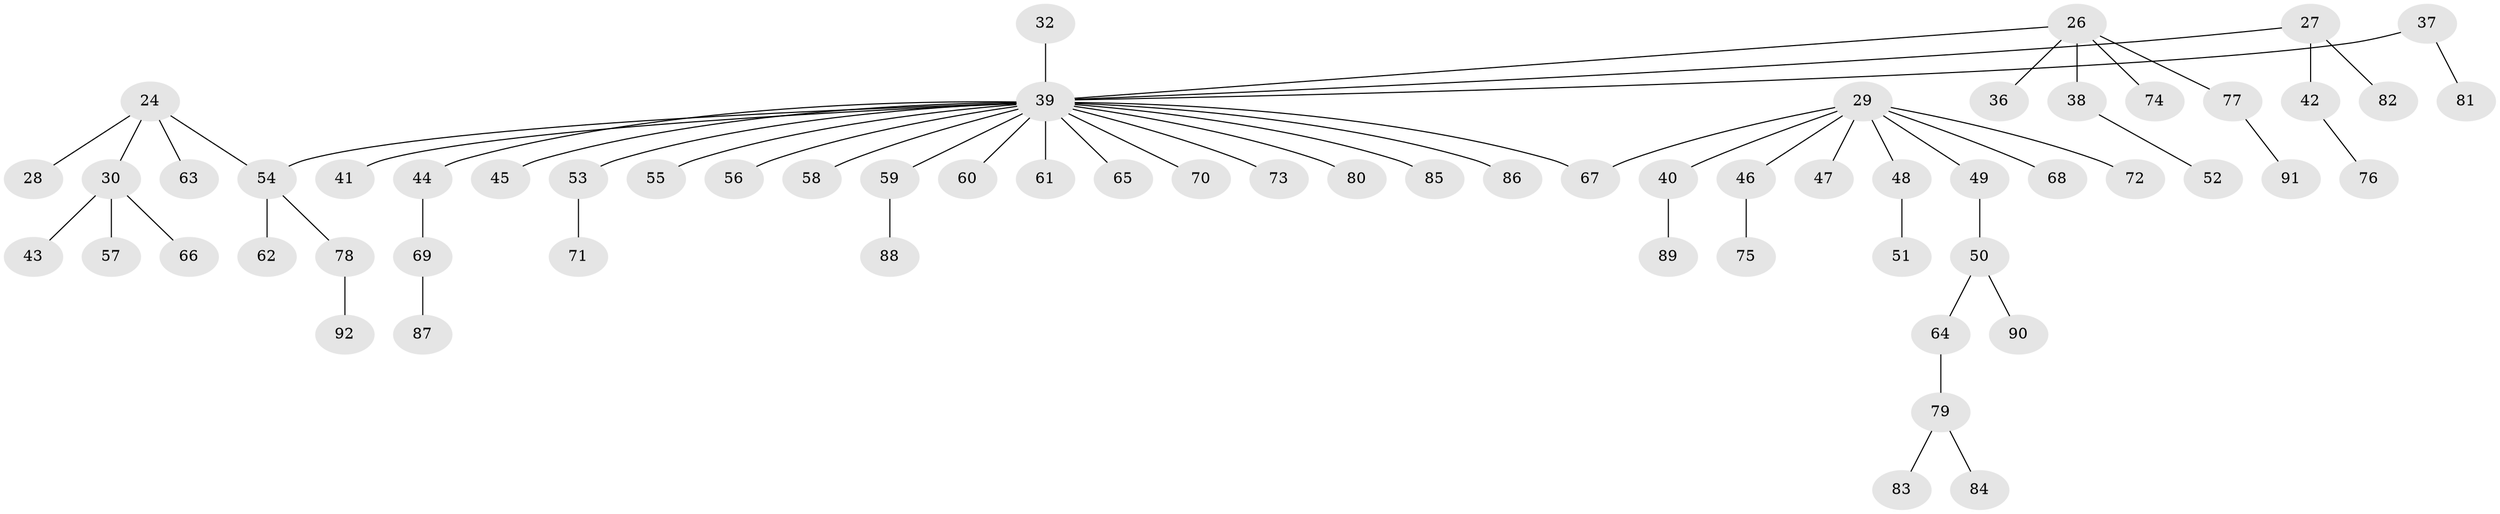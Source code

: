 // original degree distribution, {7: 0.010869565217391304, 6: 0.03260869565217391, 4: 0.05434782608695652, 5: 0.021739130434782608, 2: 0.2608695652173913, 3: 0.11956521739130435, 1: 0.5}
// Generated by graph-tools (version 1.1) at 2025/56/03/04/25 21:56:34]
// undirected, 64 vertices, 63 edges
graph export_dot {
graph [start="1"]
  node [color=gray90,style=filled];
  24;
  26 [super="+23"];
  27 [super="+22"];
  28;
  29 [super="+25"];
  30;
  32;
  36;
  37;
  38;
  39 [super="+11+16+17+35+18+33+34+31+19"];
  40;
  41;
  42;
  43;
  44;
  45;
  46;
  47;
  48;
  49;
  50;
  51;
  52;
  53;
  54 [super="+21"];
  55;
  56;
  57;
  58;
  59;
  60;
  61;
  62;
  63;
  64;
  65;
  66;
  67 [super="+10"];
  68;
  69;
  70;
  71;
  72;
  73;
  74;
  75;
  76;
  77;
  78;
  79;
  80;
  81;
  82;
  83;
  84;
  85;
  86;
  87;
  88;
  89;
  90;
  91;
  92;
  24 -- 28;
  24 -- 30;
  24 -- 63;
  24 -- 54;
  26 -- 38;
  26 -- 77;
  26 -- 36;
  26 -- 74;
  26 -- 39;
  27 -- 42;
  27 -- 82;
  27 -- 39;
  29 -- 40;
  29 -- 47;
  29 -- 48;
  29 -- 49;
  29 -- 72;
  29 -- 67;
  29 -- 68;
  29 -- 46;
  30 -- 43;
  30 -- 57;
  30 -- 66;
  32 -- 39;
  37 -- 81;
  37 -- 39;
  38 -- 52;
  39 -- 44;
  39 -- 53;
  39 -- 61;
  39 -- 80;
  39 -- 67;
  39 -- 73;
  39 -- 70;
  39 -- 54;
  39 -- 65;
  39 -- 55;
  39 -- 85;
  39 -- 86;
  39 -- 59;
  39 -- 60;
  39 -- 45;
  39 -- 41;
  39 -- 58;
  39 -- 56;
  40 -- 89;
  42 -- 76;
  44 -- 69;
  46 -- 75;
  48 -- 51;
  49 -- 50;
  50 -- 64;
  50 -- 90;
  53 -- 71;
  54 -- 62;
  54 -- 78;
  59 -- 88;
  64 -- 79;
  69 -- 87;
  77 -- 91;
  78 -- 92;
  79 -- 83;
  79 -- 84;
}
